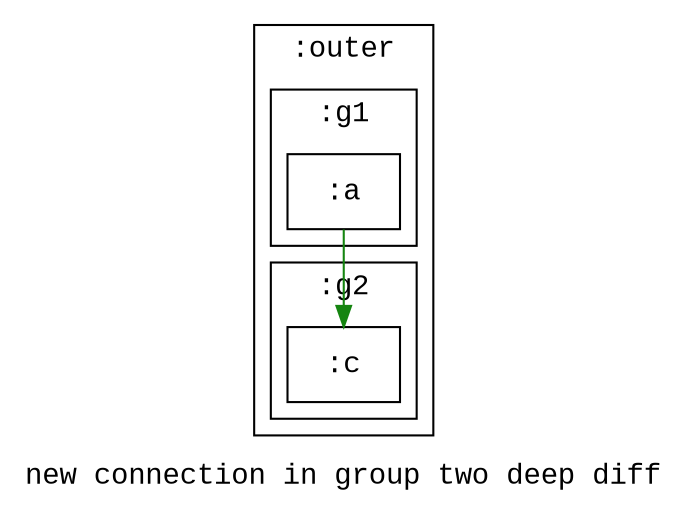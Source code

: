 digraph D {
    label="new connection in group two deep diff";
    bgcolor="#ffffff";
    fontcolor="#000000";
    fontname="Courier New";
    
    subgraph cluster_node1 { /* :outer */
        label=":outer";
        shape="rectangle";
        fontname="Courier New";
        
        subgraph cluster_node2 { /* :g1 */
            label=":g1";
            shape="rectangle";
            fontname="Courier New";
            
            node3 [color="#000000",fontcolor="#000000",fontname="Courier New",shape="rectangle",label=":a"]
        }
        subgraph cluster_node4 { /* :g2 */
            label=":g2";
            shape="rectangle";
            fontname="Courier New";
            
            node5 [color="#000000",fontcolor="#000000",fontname="Courier New",shape="rectangle",label=":c"]
        }
    }
    
    node3 -> node5 [color="#158510",]
}
